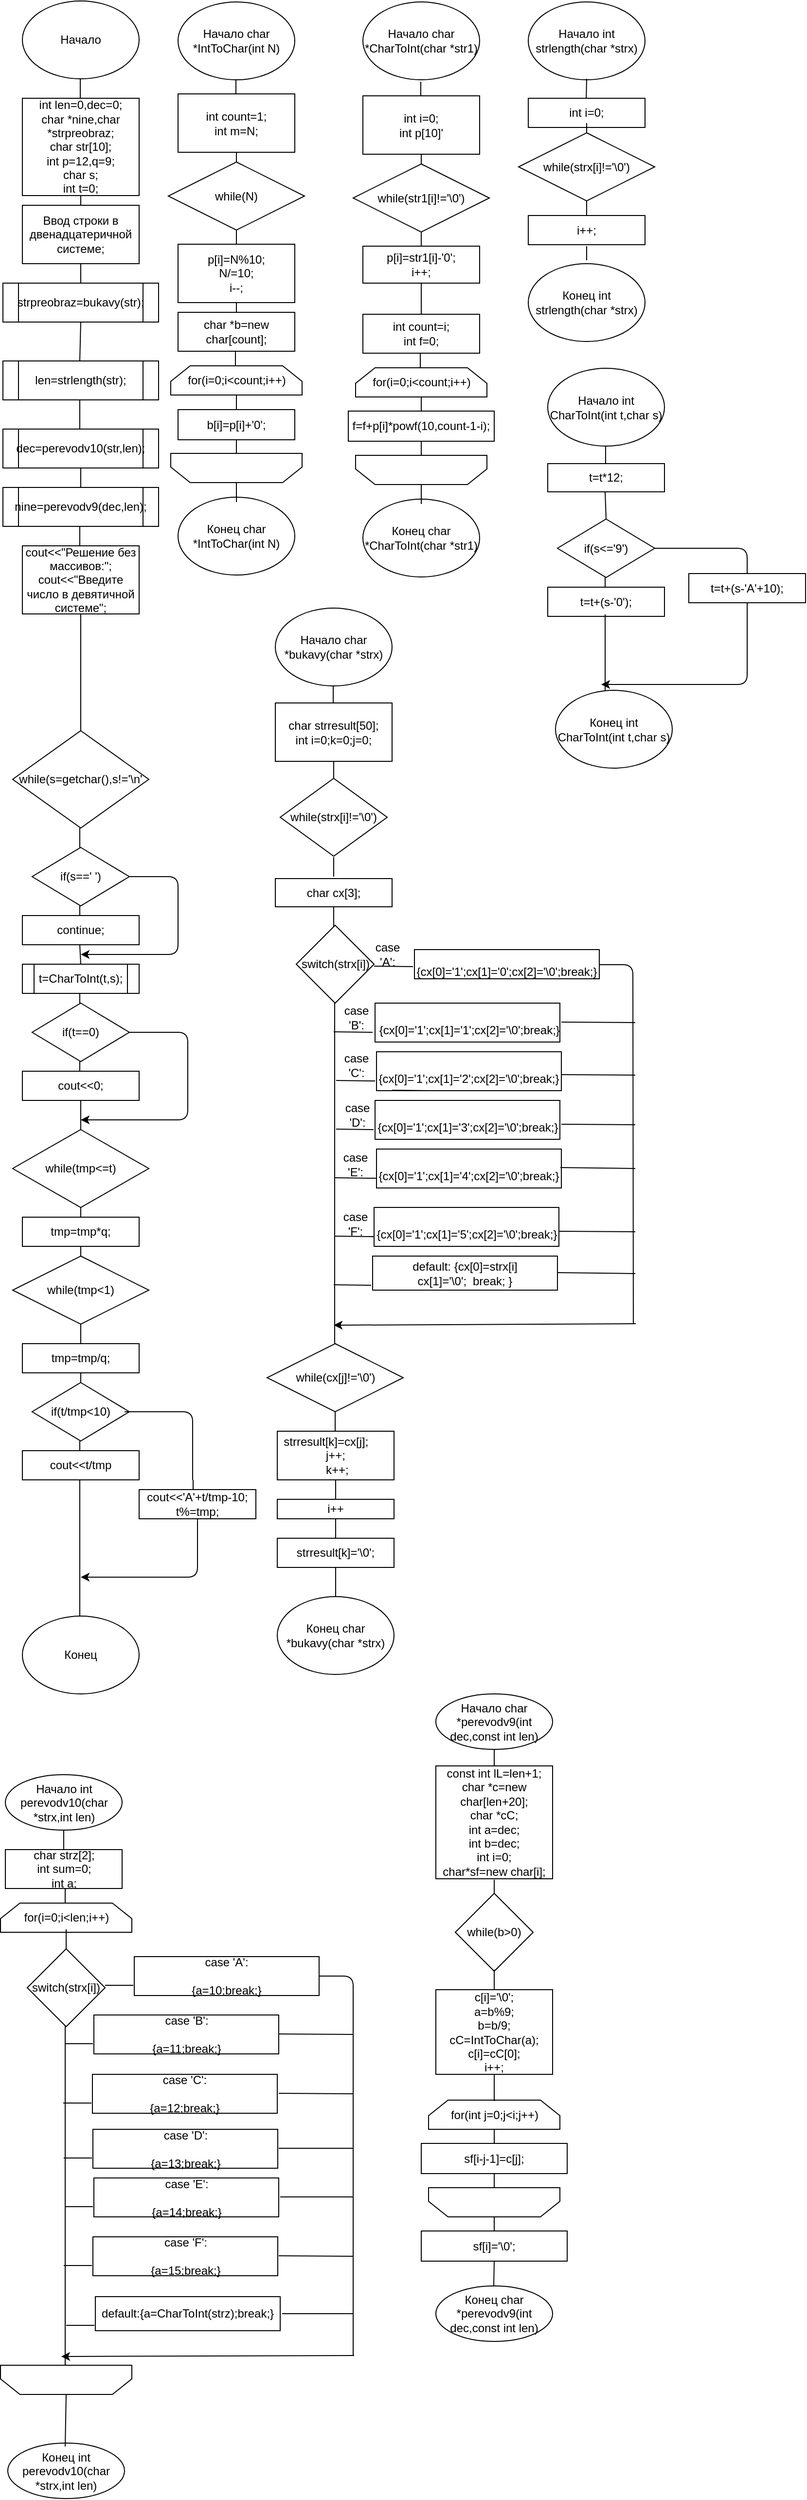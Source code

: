 <mxfile version="12.3.2" type="device" pages="1"><diagram id="sfOk1O_IanH7Xr5scIxj" name="Page-1"><mxGraphModel dx="1581" dy="468" grid="1" gridSize="10" guides="1" tooltips="1" connect="1" arrows="1" fold="1" page="1" pageScale="1" pageWidth="827" pageHeight="1169" math="0" shadow="0"><root><mxCell id="0"/><mxCell id="1" parent="0"/><mxCell id="7qZRBleILVjrkMKk7Fia-1" value="Начало" style="ellipse;whiteSpace=wrap;html=1;" parent="1" vertex="1"><mxGeometry x="20" width="120" height="80" as="geometry"/></mxCell><mxCell id="7qZRBleILVjrkMKk7Fia-2" value="" style="endArrow=none;html=1;" parent="1" edge="1"><mxGeometry width="50" height="50" relative="1" as="geometry"><mxPoint x="79.5" y="100" as="sourcePoint"/><mxPoint x="79.5" y="80" as="targetPoint"/></mxGeometry></mxCell><mxCell id="7qZRBleILVjrkMKk7Fia-4" value="int len=0,dec=0;&lt;br&gt;char *nine,char *strpreobraz;&lt;br&gt;char str[10];&lt;br&gt;int p=12,q=9;&lt;br&gt;char s;&lt;br&gt;int t=0;" style="rounded=0;whiteSpace=wrap;html=1;" parent="1" vertex="1"><mxGeometry x="20" y="100" width="120" height="100" as="geometry"/></mxCell><mxCell id="7qZRBleILVjrkMKk7Fia-5" value="" style="endArrow=none;html=1;" parent="1" edge="1"><mxGeometry width="50" height="50" relative="1" as="geometry"><mxPoint x="80" y="210" as="sourcePoint"/><mxPoint x="80" y="200" as="targetPoint"/></mxGeometry></mxCell><mxCell id="7qZRBleILVjrkMKk7Fia-6" value="Ввод строки в двенадцатеричной системе;" style="rounded=0;whiteSpace=wrap;html=1;" parent="1" vertex="1"><mxGeometry x="20" y="210" width="120" height="60" as="geometry"/></mxCell><mxCell id="7qZRBleILVjrkMKk7Fia-7" value="" style="endArrow=none;html=1;" parent="1" edge="1"><mxGeometry width="50" height="50" relative="1" as="geometry"><mxPoint x="80" y="290" as="sourcePoint"/><mxPoint x="80" y="270" as="targetPoint"/></mxGeometry></mxCell><mxCell id="7qZRBleILVjrkMKk7Fia-8" value="strpreobraz=bukavy(str);" style="shape=process;whiteSpace=wrap;html=1;backgroundOutline=1;" parent="1" vertex="1"><mxGeometry y="290" width="160" height="40" as="geometry"/></mxCell><mxCell id="7qZRBleILVjrkMKk7Fia-9" value="" style="endArrow=none;html=1;entryX=0.5;entryY=1;entryDx=0;entryDy=0;" parent="1" target="7qZRBleILVjrkMKk7Fia-8" edge="1"><mxGeometry width="50" height="50" relative="1" as="geometry"><mxPoint x="79" y="370" as="sourcePoint"/><mxPoint x="79" y="350" as="targetPoint"/></mxGeometry></mxCell><mxCell id="7qZRBleILVjrkMKk7Fia-11" value="len=strlength(str);" style="shape=process;whiteSpace=wrap;html=1;backgroundOutline=1;" parent="1" vertex="1"><mxGeometry y="370" width="160" height="40" as="geometry"/></mxCell><mxCell id="7qZRBleILVjrkMKk7Fia-12" value="" style="endArrow=none;html=1;" parent="1" edge="1"><mxGeometry width="50" height="50" relative="1" as="geometry"><mxPoint x="79" y="440" as="sourcePoint"/><mxPoint x="79" y="410" as="targetPoint"/></mxGeometry></mxCell><mxCell id="7qZRBleILVjrkMKk7Fia-15" value="dec=perevodv10(str,len);" style="shape=process;whiteSpace=wrap;html=1;backgroundOutline=1;" parent="1" vertex="1"><mxGeometry y="440" width="160" height="40" as="geometry"/></mxCell><mxCell id="7qZRBleILVjrkMKk7Fia-16" value="nine=perevodv9(dec,len);" style="shape=process;whiteSpace=wrap;html=1;backgroundOutline=1;" parent="1" vertex="1"><mxGeometry y="500" width="160" height="40" as="geometry"/></mxCell><mxCell id="7qZRBleILVjrkMKk7Fia-17" value="" style="endArrow=none;html=1;" parent="1" edge="1"><mxGeometry width="50" height="50" relative="1" as="geometry"><mxPoint x="80" y="500" as="sourcePoint"/><mxPoint x="80" y="480" as="targetPoint"/></mxGeometry></mxCell><mxCell id="7qZRBleILVjrkMKk7Fia-18" value="" style="endArrow=none;html=1;" parent="1" edge="1"><mxGeometry width="50" height="50" relative="1" as="geometry"><mxPoint x="79" y="560" as="sourcePoint"/><mxPoint x="79" y="540" as="targetPoint"/></mxGeometry></mxCell><mxCell id="7qZRBleILVjrkMKk7Fia-19" value="cout&amp;lt;&amp;lt;&quot;Решение без массивов:&quot;;&lt;br&gt;cout&amp;lt;&amp;lt;&quot;Введите число в девятичной системе&quot;;" style="rounded=0;whiteSpace=wrap;html=1;" parent="1" vertex="1"><mxGeometry x="20" y="560" width="120" height="70" as="geometry"/></mxCell><mxCell id="7qZRBleILVjrkMKk7Fia-20" value="" style="endArrow=none;html=1;" parent="1" edge="1"><mxGeometry width="50" height="50" relative="1" as="geometry"><mxPoint x="80" y="740" as="sourcePoint"/><mxPoint x="80" y="630" as="targetPoint"/></mxGeometry></mxCell><mxCell id="7qZRBleILVjrkMKk7Fia-22" value="" style="endArrow=none;html=1;" parent="1" edge="1"><mxGeometry width="50" height="50" relative="1" as="geometry"><mxPoint x="80" y="750" as="sourcePoint"/><mxPoint x="80" y="740" as="targetPoint"/></mxGeometry></mxCell><mxCell id="7qZRBleILVjrkMKk7Fia-23" value="while(s=getchar(),s!='\n'" style="rhombus;whiteSpace=wrap;html=1;" parent="1" vertex="1"><mxGeometry x="10" y="750" width="140" height="100" as="geometry"/></mxCell><mxCell id="7qZRBleILVjrkMKk7Fia-24" value="" style="endArrow=none;html=1;" parent="1" edge="1"><mxGeometry width="50" height="50" relative="1" as="geometry"><mxPoint x="79" y="870" as="sourcePoint"/><mxPoint x="79" y="850" as="targetPoint"/></mxGeometry></mxCell><mxCell id="7qZRBleILVjrkMKk7Fia-25" value="if(s==' ')" style="rhombus;whiteSpace=wrap;html=1;" parent="1" vertex="1"><mxGeometry x="30" y="870" width="100" height="60" as="geometry"/></mxCell><mxCell id="7qZRBleILVjrkMKk7Fia-26" value="continue;" style="rounded=0;whiteSpace=wrap;html=1;" parent="1" vertex="1"><mxGeometry x="20" y="940" width="120" height="30" as="geometry"/></mxCell><mxCell id="7qZRBleILVjrkMKk7Fia-27" value="" style="endArrow=none;html=1;exitX=0.5;exitY=0;exitDx=0;exitDy=0;" parent="1" source="7qZRBleILVjrkMKk7Fia-29" edge="1"><mxGeometry width="50" height="50" relative="1" as="geometry"><mxPoint x="79" y="980" as="sourcePoint"/><mxPoint x="79" y="970" as="targetPoint"/></mxGeometry></mxCell><mxCell id="7qZRBleILVjrkMKk7Fia-28" value="" style="endArrow=none;html=1;" parent="1" edge="1"><mxGeometry width="50" height="50" relative="1" as="geometry"><mxPoint x="79" y="940" as="sourcePoint"/><mxPoint x="79" y="930" as="targetPoint"/></mxGeometry></mxCell><mxCell id="7qZRBleILVjrkMKk7Fia-29" value="t=CharToInt(t,s);" style="shape=process;whiteSpace=wrap;html=1;backgroundOutline=1;" parent="1" vertex="1"><mxGeometry x="20" y="990" width="120" height="30" as="geometry"/></mxCell><mxCell id="7qZRBleILVjrkMKk7Fia-30" value="" style="endArrow=none;html=1;" parent="1" edge="1"><mxGeometry width="50" height="50" relative="1" as="geometry"><mxPoint x="79" y="1030" as="sourcePoint"/><mxPoint x="79" y="1020" as="targetPoint"/></mxGeometry></mxCell><mxCell id="7qZRBleILVjrkMKk7Fia-31" value="if(t==0)" style="rhombus;whiteSpace=wrap;html=1;" parent="1" vertex="1"><mxGeometry x="30" y="1030" width="100" height="60" as="geometry"/></mxCell><mxCell id="7qZRBleILVjrkMKk7Fia-32" value="" style="endArrow=none;html=1;" parent="1" edge="1"><mxGeometry width="50" height="50" relative="1" as="geometry"><mxPoint x="79" y="1100" as="sourcePoint"/><mxPoint x="79" y="1090" as="targetPoint"/></mxGeometry></mxCell><mxCell id="7qZRBleILVjrkMKk7Fia-33" value="cout&amp;lt;&amp;lt;0;" style="rounded=0;whiteSpace=wrap;html=1;" parent="1" vertex="1"><mxGeometry x="20" y="1100" width="120" height="30" as="geometry"/></mxCell><mxCell id="7qZRBleILVjrkMKk7Fia-34" value="" style="endArrow=classic;html=1;" parent="1" edge="1"><mxGeometry width="50" height="50" relative="1" as="geometry"><mxPoint x="130" y="1060" as="sourcePoint"/><mxPoint x="80" y="1150" as="targetPoint"/><Array as="points"><mxPoint x="190" y="1060"/><mxPoint x="190" y="1150"/></Array></mxGeometry></mxCell><mxCell id="7qZRBleILVjrkMKk7Fia-35" value="" style="endArrow=classic;html=1;" parent="1" edge="1"><mxGeometry width="50" height="50" relative="1" as="geometry"><mxPoint x="130" y="900" as="sourcePoint"/><mxPoint x="80" y="980" as="targetPoint"/><Array as="points"><mxPoint x="180" y="900"/><mxPoint x="180" y="980"/></Array></mxGeometry></mxCell><mxCell id="7qZRBleILVjrkMKk7Fia-36" value="" style="endArrow=none;html=1;exitX=0.5;exitY=0;exitDx=0;exitDy=0;" parent="1" source="7qZRBleILVjrkMKk7Fia-37" edge="1"><mxGeometry width="50" height="50" relative="1" as="geometry"><mxPoint x="80" y="1140" as="sourcePoint"/><mxPoint x="80" y="1130" as="targetPoint"/></mxGeometry></mxCell><mxCell id="7qZRBleILVjrkMKk7Fia-37" value="while(tmp&amp;lt;=t)" style="rhombus;whiteSpace=wrap;html=1;" parent="1" vertex="1"><mxGeometry x="10" y="1160" width="140" height="80" as="geometry"/></mxCell><mxCell id="7qZRBleILVjrkMKk7Fia-38" value="" style="endArrow=none;html=1;" parent="1" edge="1"><mxGeometry width="50" height="50" relative="1" as="geometry"><mxPoint x="80" y="1250" as="sourcePoint"/><mxPoint x="80" y="1240" as="targetPoint"/></mxGeometry></mxCell><mxCell id="7qZRBleILVjrkMKk7Fia-39" value="tmp=tmp*q;" style="rounded=0;whiteSpace=wrap;html=1;" parent="1" vertex="1"><mxGeometry x="20" y="1250" width="120" height="30" as="geometry"/></mxCell><mxCell id="7qZRBleILVjrkMKk7Fia-40" value="" style="endArrow=none;html=1;" parent="1" edge="1"><mxGeometry width="50" height="50" relative="1" as="geometry"><mxPoint x="80" y="1290" as="sourcePoint"/><mxPoint x="80" y="1280" as="targetPoint"/></mxGeometry></mxCell><mxCell id="7qZRBleILVjrkMKk7Fia-41" value="while(tmp&amp;lt;1)" style="rhombus;whiteSpace=wrap;html=1;" parent="1" vertex="1"><mxGeometry x="10" y="1290" width="140" height="70" as="geometry"/></mxCell><mxCell id="7qZRBleILVjrkMKk7Fia-42" value="" style="endArrow=none;html=1;" parent="1" target="7qZRBleILVjrkMKk7Fia-41" edge="1"><mxGeometry width="50" height="50" relative="1" as="geometry"><mxPoint x="80" y="1380" as="sourcePoint"/><mxPoint x="80" y="1390" as="targetPoint"/></mxGeometry></mxCell><mxCell id="7qZRBleILVjrkMKk7Fia-43" value="tmp=tmp/q;" style="rounded=0;whiteSpace=wrap;html=1;" parent="1" vertex="1"><mxGeometry x="20" y="1380" width="120" height="30" as="geometry"/></mxCell><mxCell id="7qZRBleILVjrkMKk7Fia-45" value="if(t/tmp&amp;lt;10)" style="rhombus;whiteSpace=wrap;html=1;" parent="1" vertex="1"><mxGeometry x="30" y="1420" width="100" height="60" as="geometry"/></mxCell><mxCell id="7qZRBleILVjrkMKk7Fia-46" value="" style="endArrow=none;html=1;" parent="1" edge="1"><mxGeometry width="50" height="50" relative="1" as="geometry"><mxPoint x="79" y="1490" as="sourcePoint"/><mxPoint x="79" y="1480" as="targetPoint"/></mxGeometry></mxCell><mxCell id="7qZRBleILVjrkMKk7Fia-47" value="" style="endArrow=classic;html=1;" parent="1" edge="1"><mxGeometry width="50" height="50" relative="1" as="geometry"><mxPoint x="200" y="1560" as="sourcePoint"/><mxPoint x="80" y="1620" as="targetPoint"/><Array as="points"><mxPoint x="200" y="1620"/><mxPoint x="156" y="1620"/><mxPoint x="180" y="1620"/></Array></mxGeometry></mxCell><mxCell id="7qZRBleILVjrkMKk7Fia-48" value="" style="endArrow=none;html=1;" parent="1" edge="1"><mxGeometry width="50" height="50" relative="1" as="geometry"><mxPoint x="80" y="1420" as="sourcePoint"/><mxPoint x="80" y="1410" as="targetPoint"/></mxGeometry></mxCell><mxCell id="7qZRBleILVjrkMKk7Fia-49" value="cout&amp;lt;&amp;lt;t/tmp" style="rounded=0;whiteSpace=wrap;html=1;" parent="1" vertex="1"><mxGeometry x="20" y="1490" width="120" height="30" as="geometry"/></mxCell><mxCell id="7qZRBleILVjrkMKk7Fia-50" value="" style="endArrow=none;html=1;" parent="1" edge="1"><mxGeometry width="50" height="50" relative="1" as="geometry"><mxPoint x="125" y="1450" as="sourcePoint"/><mxPoint x="195" y="1520" as="targetPoint"/><Array as="points"><mxPoint x="195" y="1450"/></Array></mxGeometry></mxCell><mxCell id="7qZRBleILVjrkMKk7Fia-52" value="" style="endArrow=none;html=1;" parent="1" edge="1"><mxGeometry width="50" height="50" relative="1" as="geometry"><mxPoint x="195.5" y="1530" as="sourcePoint"/><mxPoint x="195.5" y="1520" as="targetPoint"/></mxGeometry></mxCell><mxCell id="7qZRBleILVjrkMKk7Fia-53" value="cout&amp;lt;&amp;lt;'A'+t/tmp-10;&lt;br&gt;t%=tmp;" style="rounded=0;whiteSpace=wrap;html=1;" parent="1" vertex="1"><mxGeometry x="140" y="1530" width="120" height="30" as="geometry"/></mxCell><mxCell id="7qZRBleILVjrkMKk7Fia-54" value="" style="endArrow=none;html=1;" parent="1" edge="1"><mxGeometry width="50" height="50" relative="1" as="geometry"><mxPoint x="79" y="1660" as="sourcePoint"/><mxPoint x="79" y="1520" as="targetPoint"/></mxGeometry></mxCell><mxCell id="7qZRBleILVjrkMKk7Fia-55" value="Конец" style="ellipse;whiteSpace=wrap;html=1;" parent="1" vertex="1"><mxGeometry x="20" y="1660" width="120" height="80" as="geometry"/></mxCell><mxCell id="lDIwlFTeJqvDllGtFYkd-2" value="Начало char *IntToChar(int N)" style="ellipse;whiteSpace=wrap;html=1;" parent="1" vertex="1"><mxGeometry x="180" y="1" width="120" height="80" as="geometry"/></mxCell><mxCell id="lDIwlFTeJqvDllGtFYkd-3" value="" style="endArrow=none;html=1;" parent="1" edge="1"><mxGeometry width="50" height="50" relative="1" as="geometry"><mxPoint x="239.5" y="101" as="sourcePoint"/><mxPoint x="239.5" y="81" as="targetPoint"/></mxGeometry></mxCell><mxCell id="lDIwlFTeJqvDllGtFYkd-4" value="int count=1;&lt;br&gt;int m=N;" style="rounded=0;whiteSpace=wrap;html=1;" parent="1" vertex="1"><mxGeometry x="180" y="95.5" width="120" height="60" as="geometry"/></mxCell><mxCell id="lDIwlFTeJqvDllGtFYkd-7" value="" style="endArrow=none;html=1;" parent="1" edge="1"><mxGeometry width="50" height="50" relative="1" as="geometry"><mxPoint x="240" y="165.5" as="sourcePoint"/><mxPoint x="240" y="155.5" as="targetPoint"/></mxGeometry></mxCell><mxCell id="lDIwlFTeJqvDllGtFYkd-8" value="while(N)" style="rhombus;whiteSpace=wrap;html=1;" parent="1" vertex="1"><mxGeometry x="170" y="165.5" width="140" height="70" as="geometry"/></mxCell><mxCell id="lDIwlFTeJqvDllGtFYkd-9" value="" style="endArrow=none;html=1;" parent="1" target="lDIwlFTeJqvDllGtFYkd-8" edge="1"><mxGeometry width="50" height="50" relative="1" as="geometry"><mxPoint x="240" y="250" as="sourcePoint"/><mxPoint x="240" y="265.5" as="targetPoint"/></mxGeometry></mxCell><mxCell id="lDIwlFTeJqvDllGtFYkd-10" value="p[i]=N%10;&lt;br&gt;N/=10;&lt;br&gt;i--;" style="rounded=0;whiteSpace=wrap;html=1;" parent="1" vertex="1"><mxGeometry x="180" y="250" width="120" height="60" as="geometry"/></mxCell><mxCell id="lDIwlFTeJqvDllGtFYkd-11" value="" style="endArrow=none;html=1;" parent="1" edge="1"><mxGeometry width="50" height="50" relative="1" as="geometry"><mxPoint x="240" y="324.5" as="sourcePoint"/><mxPoint x="240" y="310" as="targetPoint"/></mxGeometry></mxCell><mxCell id="lDIwlFTeJqvDllGtFYkd-12" value="char *b=new char[count];" style="rounded=0;whiteSpace=wrap;html=1;" parent="1" vertex="1"><mxGeometry x="180" y="320" width="120" height="40" as="geometry"/></mxCell><mxCell id="lDIwlFTeJqvDllGtFYkd-13" value="" style="endArrow=none;html=1;" parent="1" edge="1"><mxGeometry width="50" height="50" relative="1" as="geometry"><mxPoint x="239" y="374.5" as="sourcePoint"/><mxPoint x="239" y="360" as="targetPoint"/></mxGeometry></mxCell><mxCell id="lDIwlFTeJqvDllGtFYkd-14" value="for(i=0;i&amp;lt;count;i++)" style="shape=loopLimit;whiteSpace=wrap;html=1;" parent="1" vertex="1"><mxGeometry x="172.5" y="375" width="135" height="30" as="geometry"/></mxCell><mxCell id="lDIwlFTeJqvDllGtFYkd-15" value="" style="endArrow=none;html=1;" parent="1" edge="1"><mxGeometry width="50" height="50" relative="1" as="geometry"><mxPoint x="240" y="419.5" as="sourcePoint"/><mxPoint x="240" y="405" as="targetPoint"/></mxGeometry></mxCell><mxCell id="lDIwlFTeJqvDllGtFYkd-16" value="b[i]=p[i]+'0';" style="rounded=0;whiteSpace=wrap;html=1;" parent="1" vertex="1"><mxGeometry x="180" y="420" width="120" height="31" as="geometry"/></mxCell><mxCell id="lDIwlFTeJqvDllGtFYkd-17" value="" style="endArrow=none;html=1;" parent="1" edge="1"><mxGeometry width="50" height="50" relative="1" as="geometry"><mxPoint x="240" y="465.5" as="sourcePoint"/><mxPoint x="240" y="451" as="targetPoint"/></mxGeometry></mxCell><mxCell id="lDIwlFTeJqvDllGtFYkd-18" value="" style="shape=loopLimit;whiteSpace=wrap;html=1;rotation=-180;" parent="1" vertex="1"><mxGeometry x="172.5" y="465" width="135" height="30" as="geometry"/></mxCell><mxCell id="lDIwlFTeJqvDllGtFYkd-19" value="Конец char *IntToChar(int N)" style="ellipse;whiteSpace=wrap;html=1;" parent="1" vertex="1"><mxGeometry x="180" y="510" width="120" height="80" as="geometry"/></mxCell><mxCell id="lDIwlFTeJqvDllGtFYkd-20" value="" style="endArrow=none;html=1;" parent="1" edge="1"><mxGeometry width="50" height="50" relative="1" as="geometry"><mxPoint x="240" y="515" as="sourcePoint"/><mxPoint x="240" y="495" as="targetPoint"/></mxGeometry></mxCell><mxCell id="lDIwlFTeJqvDllGtFYkd-21" value="Начало char *CharToInt(char *str1)" style="ellipse;whiteSpace=wrap;html=1;" parent="1" vertex="1"><mxGeometry x="370" y="1" width="120" height="80" as="geometry"/></mxCell><mxCell id="lDIwlFTeJqvDllGtFYkd-22" value="" style="endArrow=none;html=1;" parent="1" edge="1"><mxGeometry width="50" height="50" relative="1" as="geometry"><mxPoint x="429.5" y="103" as="sourcePoint"/><mxPoint x="429.5" y="83" as="targetPoint"/></mxGeometry></mxCell><mxCell id="lDIwlFTeJqvDllGtFYkd-23" value="int i=0;&lt;br&gt;int p[10]'" style="rounded=0;whiteSpace=wrap;html=1;" parent="1" vertex="1"><mxGeometry x="370" y="97.5" width="120" height="60" as="geometry"/></mxCell><mxCell id="lDIwlFTeJqvDllGtFYkd-24" value="" style="endArrow=none;html=1;" parent="1" edge="1"><mxGeometry width="50" height="50" relative="1" as="geometry"><mxPoint x="430" y="167.5" as="sourcePoint"/><mxPoint x="430" y="157.5" as="targetPoint"/></mxGeometry></mxCell><mxCell id="lDIwlFTeJqvDllGtFYkd-25" value="while(str1[i]!='\0')" style="rhombus;whiteSpace=wrap;html=1;" parent="1" vertex="1"><mxGeometry x="360" y="167.5" width="140" height="70" as="geometry"/></mxCell><mxCell id="lDIwlFTeJqvDllGtFYkd-26" value="" style="endArrow=none;html=1;" parent="1" target="lDIwlFTeJqvDllGtFYkd-25" edge="1"><mxGeometry width="50" height="50" relative="1" as="geometry"><mxPoint x="430" y="252" as="sourcePoint"/><mxPoint x="430" y="267.5" as="targetPoint"/></mxGeometry></mxCell><mxCell id="lDIwlFTeJqvDllGtFYkd-27" value="&lt;div&gt;p[i]=str1[i]-'0';&lt;/div&gt;&lt;div&gt;i++;&lt;/div&gt;" style="rounded=0;whiteSpace=wrap;html=1;" parent="1" vertex="1"><mxGeometry x="370" y="252" width="120" height="38" as="geometry"/></mxCell><mxCell id="lDIwlFTeJqvDllGtFYkd-28" value="" style="endArrow=none;html=1;entryX=0.5;entryY=1;entryDx=0;entryDy=0;" parent="1" target="lDIwlFTeJqvDllGtFYkd-27" edge="1"><mxGeometry width="50" height="50" relative="1" as="geometry"><mxPoint x="430" y="326.5" as="sourcePoint"/><mxPoint x="430" y="312" as="targetPoint"/></mxGeometry></mxCell><mxCell id="lDIwlFTeJqvDllGtFYkd-29" value="&lt;div&gt;int count=i;&lt;/div&gt;&lt;div&gt;&lt;span&gt;int f=0;&lt;/span&gt;&lt;/div&gt;" style="rounded=0;whiteSpace=wrap;html=1;" parent="1" vertex="1"><mxGeometry x="370" y="322" width="120" height="40" as="geometry"/></mxCell><mxCell id="lDIwlFTeJqvDllGtFYkd-30" value="" style="endArrow=none;html=1;" parent="1" edge="1"><mxGeometry width="50" height="50" relative="1" as="geometry"><mxPoint x="429" y="376.5" as="sourcePoint"/><mxPoint x="429" y="362" as="targetPoint"/></mxGeometry></mxCell><mxCell id="lDIwlFTeJqvDllGtFYkd-31" value="for(i=0;i&amp;lt;count;i++)" style="shape=loopLimit;whiteSpace=wrap;html=1;" parent="1" vertex="1"><mxGeometry x="362.5" y="377" width="135" height="30" as="geometry"/></mxCell><mxCell id="lDIwlFTeJqvDllGtFYkd-32" value="" style="endArrow=none;html=1;" parent="1" edge="1"><mxGeometry width="50" height="50" relative="1" as="geometry"><mxPoint x="430" y="421.5" as="sourcePoint"/><mxPoint x="430" y="407" as="targetPoint"/></mxGeometry></mxCell><mxCell id="lDIwlFTeJqvDllGtFYkd-33" value="f=f+p[i]*powf(10,count-1-i);" style="rounded=0;whiteSpace=wrap;html=1;" parent="1" vertex="1"><mxGeometry x="355" y="421.5" width="150" height="31" as="geometry"/></mxCell><mxCell id="lDIwlFTeJqvDllGtFYkd-34" value="" style="endArrow=none;html=1;" parent="1" edge="1"><mxGeometry width="50" height="50" relative="1" as="geometry"><mxPoint x="430" y="467.5" as="sourcePoint"/><mxPoint x="430" y="453" as="targetPoint"/></mxGeometry></mxCell><mxCell id="lDIwlFTeJqvDllGtFYkd-35" value="" style="shape=loopLimit;whiteSpace=wrap;html=1;rotation=-180;" parent="1" vertex="1"><mxGeometry x="362.5" y="467" width="135" height="30" as="geometry"/></mxCell><mxCell id="lDIwlFTeJqvDllGtFYkd-36" value="Конец char *CharToInt(char *str1)" style="ellipse;whiteSpace=wrap;html=1;" parent="1" vertex="1"><mxGeometry x="370" y="512" width="120" height="80" as="geometry"/></mxCell><mxCell id="lDIwlFTeJqvDllGtFYkd-37" value="" style="endArrow=none;html=1;" parent="1" edge="1"><mxGeometry width="50" height="50" relative="1" as="geometry"><mxPoint x="430" y="517" as="sourcePoint"/><mxPoint x="430" y="497" as="targetPoint"/></mxGeometry></mxCell><mxCell id="lDIwlFTeJqvDllGtFYkd-38" value="Начало char *bukavy(char *strx)" style="ellipse;whiteSpace=wrap;html=1;" parent="1" vertex="1"><mxGeometry x="280" y="624" width="120" height="80" as="geometry"/></mxCell><mxCell id="lDIwlFTeJqvDllGtFYkd-39" value="" style="endArrow=none;html=1;" parent="1" edge="1"><mxGeometry width="50" height="50" relative="1" as="geometry"><mxPoint x="339.5" y="724" as="sourcePoint"/><mxPoint x="339.5" y="704" as="targetPoint"/></mxGeometry></mxCell><mxCell id="lDIwlFTeJqvDllGtFYkd-40" value="char strresult[50];&lt;br&gt;int i=0;k=0;j=0;" style="rounded=0;whiteSpace=wrap;html=1;" parent="1" vertex="1"><mxGeometry x="280" y="721.5" width="120" height="60" as="geometry"/></mxCell><mxCell id="lDIwlFTeJqvDllGtFYkd-41" value="" style="endArrow=none;html=1;" parent="1" edge="1"><mxGeometry width="50" height="50" relative="1" as="geometry"><mxPoint x="340" y="801.5" as="sourcePoint"/><mxPoint x="340" y="781.5" as="targetPoint"/></mxGeometry></mxCell><mxCell id="lDIwlFTeJqvDllGtFYkd-42" value="while(strx[i]!='\0')" style="rhombus;whiteSpace=wrap;html=1;" parent="1" vertex="1"><mxGeometry x="285" y="799" width="110" height="80" as="geometry"/></mxCell><mxCell id="lDIwlFTeJqvDllGtFYkd-43" value="" style="endArrow=none;html=1;" parent="1" edge="1"><mxGeometry width="50" height="50" relative="1" as="geometry"><mxPoint x="340" y="900" as="sourcePoint"/><mxPoint x="340" y="880" as="targetPoint"/></mxGeometry></mxCell><mxCell id="lDIwlFTeJqvDllGtFYkd-44" value="char cx[3];" style="rounded=0;whiteSpace=wrap;html=1;" parent="1" vertex="1"><mxGeometry x="280" y="902" width="120" height="29" as="geometry"/></mxCell><mxCell id="lDIwlFTeJqvDllGtFYkd-45" value="" style="endArrow=none;html=1;" parent="1" edge="1"><mxGeometry width="50" height="50" relative="1" as="geometry"><mxPoint x="340" y="951" as="sourcePoint"/><mxPoint x="340" y="931" as="targetPoint"/></mxGeometry></mxCell><mxCell id="lDIwlFTeJqvDllGtFYkd-46" value="switch(strx[i])" style="rhombus;whiteSpace=wrap;html=1;" parent="1" vertex="1"><mxGeometry x="301.5" y="950" width="80" height="80" as="geometry"/></mxCell><mxCell id="lDIwlFTeJqvDllGtFYkd-47" value="" style="endArrow=none;html=1;" parent="1" edge="1"><mxGeometry width="50" height="50" relative="1" as="geometry"><mxPoint x="341" y="1380" as="sourcePoint"/><mxPoint x="341" y="1030" as="targetPoint"/></mxGeometry></mxCell><mxCell id="lDIwlFTeJqvDllGtFYkd-48" value="" style="endArrow=none;html=1;" parent="1" edge="1"><mxGeometry width="50" height="50" relative="1" as="geometry"><mxPoint x="381.5" y="992" as="sourcePoint"/><mxPoint x="421.5" y="992.5" as="targetPoint"/></mxGeometry></mxCell><mxCell id="lDIwlFTeJqvDllGtFYkd-49" value="&lt;div&gt;&lt;span style=&quot;white-space: pre&quot;&gt;&#9;&#9;&lt;/span&gt;&lt;span&gt;&amp;nbsp; {cx[0]='1';cx[1]='0';cx[2]='\0';break;}&lt;/span&gt;&lt;/div&gt;" style="rounded=0;whiteSpace=wrap;html=1;" parent="1" vertex="1"><mxGeometry x="423" y="975" width="190" height="30" as="geometry"/></mxCell><mxCell id="lDIwlFTeJqvDllGtFYkd-50" value="" style="endArrow=none;html=1;" parent="1" edge="1"><mxGeometry width="50" height="50" relative="1" as="geometry"><mxPoint x="340" y="1059.5" as="sourcePoint"/><mxPoint x="380" y="1060" as="targetPoint"/></mxGeometry></mxCell><mxCell id="lDIwlFTeJqvDllGtFYkd-51" value="&lt;div&gt;&lt;span style=&quot;white-space: pre&quot;&gt;&#9;&#9;&lt;/span&gt;&lt;span&gt;&amp;nbsp; &amp;nbsp;{cx[0]='1';cx[1]='1';cx[2]='\0';break;}&lt;/span&gt;&lt;/div&gt;" style="rounded=0;whiteSpace=wrap;html=1;" parent="1" vertex="1"><mxGeometry x="382.5" y="1030" width="190" height="40" as="geometry"/></mxCell><mxCell id="lDIwlFTeJqvDllGtFYkd-52" value="" style="endArrow=none;html=1;" parent="1" edge="1"><mxGeometry width="50" height="50" relative="1" as="geometry"><mxPoint x="342.5" y="1109.5" as="sourcePoint"/><mxPoint x="382.5" y="1110" as="targetPoint"/></mxGeometry></mxCell><mxCell id="lDIwlFTeJqvDllGtFYkd-53" value="&lt;div&gt;&amp;nbsp; &amp;nbsp; &amp;nbsp; &amp;nbsp; &lt;span style=&quot;white-space: pre&quot;&gt;&#9;&#9;&#9;&lt;/span&gt;&lt;span&gt;&amp;nbsp; {cx[0]='1';cx[1]='2';cx[2]='\0';break;}&lt;/span&gt;&lt;/div&gt;" style="rounded=0;whiteSpace=wrap;html=1;" parent="1" vertex="1"><mxGeometry x="384" y="1080" width="190" height="40" as="geometry"/></mxCell><mxCell id="lDIwlFTeJqvDllGtFYkd-54" value="" style="endArrow=none;html=1;" parent="1" edge="1"><mxGeometry width="50" height="50" relative="1" as="geometry"><mxPoint x="342.5" y="1159.5" as="sourcePoint"/><mxPoint x="381" y="1160" as="targetPoint"/></mxGeometry></mxCell><mxCell id="lDIwlFTeJqvDllGtFYkd-55" value="&lt;div&gt;&amp;nbsp; &amp;nbsp; &amp;nbsp; &amp;nbsp;&lt;span style=&quot;white-space: pre&quot;&gt;&#9;&#9;&#9;&lt;/span&gt;&lt;span&gt;&amp;nbsp; {cx[0]='1';cx[1]='3';cx[2]='\0';break;}&lt;/span&gt;&lt;/div&gt;" style="rounded=0;whiteSpace=wrap;html=1;" parent="1" vertex="1"><mxGeometry x="382.5" y="1130" width="190" height="40" as="geometry"/></mxCell><mxCell id="lDIwlFTeJqvDllGtFYkd-56" value="" style="endArrow=none;html=1;entryX=0;entryY=0.75;entryDx=0;entryDy=0;" parent="1" target="lDIwlFTeJqvDllGtFYkd-57" edge="1"><mxGeometry width="50" height="50" relative="1" as="geometry"><mxPoint x="341.5" y="1209.5" as="sourcePoint"/><mxPoint x="370.5" y="1209.5" as="targetPoint"/></mxGeometry></mxCell><mxCell id="lDIwlFTeJqvDllGtFYkd-57" value="&lt;div&gt;&amp;nbsp; &amp;nbsp; &amp;nbsp; &amp;nbsp; &lt;span style=&quot;white-space: pre&quot;&gt;&#9;&#9;&#9;&lt;/span&gt;&lt;span&gt;&amp;nbsp; {cx[0]='1';cx[1]='4';cx[2]='\0';break;}&lt;/span&gt;&lt;/div&gt;" style="rounded=0;whiteSpace=wrap;html=1;" parent="1" vertex="1"><mxGeometry x="384" y="1180" width="190" height="40" as="geometry"/></mxCell><mxCell id="lDIwlFTeJqvDllGtFYkd-58" value="" style="endArrow=none;html=1;entryX=0;entryY=0.75;entryDx=0;entryDy=0;" parent="1" target="lDIwlFTeJqvDllGtFYkd-59" edge="1"><mxGeometry width="50" height="50" relative="1" as="geometry"><mxPoint x="340.5" y="1269.5" as="sourcePoint"/><mxPoint x="369.5" y="1269.5" as="targetPoint"/></mxGeometry></mxCell><mxCell id="lDIwlFTeJqvDllGtFYkd-59" value="&lt;div&gt;&amp;nbsp; &amp;nbsp; &amp;nbsp; &amp;nbsp; &lt;span style=&quot;white-space: pre&quot;&gt;&#9;&#9;&#9;&lt;/span&gt;&lt;span&gt;&amp;nbsp; {cx[0]='1';cx[1]='5';cx[2]='\0';break;}&lt;/span&gt;&lt;/div&gt;" style="rounded=0;whiteSpace=wrap;html=1;" parent="1" vertex="1"><mxGeometry x="381.5" y="1240" width="190" height="40" as="geometry"/></mxCell><mxCell id="lDIwlFTeJqvDllGtFYkd-60" value="" style="endArrow=none;html=1;" parent="1" edge="1"><mxGeometry width="50" height="50" relative="1" as="geometry"><mxPoint x="340" y="1319.5" as="sourcePoint"/><mxPoint x="378.5" y="1320" as="targetPoint"/></mxGeometry></mxCell><mxCell id="lDIwlFTeJqvDllGtFYkd-61" value="&lt;div&gt;default:&lt;span&gt;&amp;nbsp;{&lt;/span&gt;&lt;span&gt;cx[0]=strx[i]&lt;/span&gt;&lt;/div&gt;&lt;div&gt;&lt;span&gt;cx[1]='\0';&lt;/span&gt;&lt;span style=&quot;white-space: pre&quot;&gt;&#9;&lt;/span&gt;&lt;span&gt; break;&lt;/span&gt;&lt;span&gt;&amp;nbsp;}&lt;/span&gt;&lt;/div&gt;" style="rounded=0;whiteSpace=wrap;html=1;" parent="1" vertex="1"><mxGeometry x="380" y="1290" width="190" height="35" as="geometry"/></mxCell><mxCell id="lDIwlFTeJqvDllGtFYkd-62" value="while(cx[j]!='\0')" style="rhombus;whiteSpace=wrap;html=1;" parent="1" vertex="1"><mxGeometry x="271.5" y="1380" width="140" height="70" as="geometry"/></mxCell><mxCell id="lDIwlFTeJqvDllGtFYkd-63" value="" style="endArrow=none;html=1;" parent="1" target="lDIwlFTeJqvDllGtFYkd-62" edge="1"><mxGeometry width="50" height="50" relative="1" as="geometry"><mxPoint x="341.5" y="1470" as="sourcePoint"/><mxPoint x="341.5" y="1480" as="targetPoint"/></mxGeometry></mxCell><mxCell id="lDIwlFTeJqvDllGtFYkd-64" value="&lt;div&gt;strresult[k]=cx[j];&lt;span style=&quot;white-space: pre&quot;&gt;&#9;&lt;/span&gt;&lt;span&gt; j++;&lt;/span&gt;&lt;/div&gt;&lt;div&gt;&lt;span&gt;&amp;nbsp;k++;&lt;/span&gt;&lt;/div&gt;" style="rounded=0;whiteSpace=wrap;html=1;" parent="1" vertex="1"><mxGeometry x="282" y="1470" width="120" height="50" as="geometry"/></mxCell><mxCell id="lDIwlFTeJqvDllGtFYkd-66" value="" style="endArrow=none;html=1;" parent="1" edge="1"><mxGeometry width="50" height="50" relative="1" as="geometry"><mxPoint x="342" y="1540" as="sourcePoint"/><mxPoint x="342" y="1520" as="targetPoint"/></mxGeometry></mxCell><mxCell id="lDIwlFTeJqvDllGtFYkd-67" value="i++" style="rounded=0;whiteSpace=wrap;html=1;" parent="1" vertex="1"><mxGeometry x="282" y="1540" width="120" height="20" as="geometry"/></mxCell><mxCell id="lDIwlFTeJqvDllGtFYkd-69" value="" style="endArrow=none;html=1;" parent="1" edge="1"><mxGeometry width="50" height="50" relative="1" as="geometry"><mxPoint x="342" y="1580" as="sourcePoint"/><mxPoint x="342" y="1560" as="targetPoint"/></mxGeometry></mxCell><mxCell id="lDIwlFTeJqvDllGtFYkd-72" value="strresult[k]='\0';" style="rounded=0;whiteSpace=wrap;html=1;" parent="1" vertex="1"><mxGeometry x="282" y="1580" width="120" height="30" as="geometry"/></mxCell><mxCell id="lDIwlFTeJqvDllGtFYkd-73" value="" style="endArrow=none;html=1;" parent="1" edge="1"><mxGeometry width="50" height="50" relative="1" as="geometry"><mxPoint x="342" y="1640" as="sourcePoint"/><mxPoint x="342" y="1610" as="targetPoint"/></mxGeometry></mxCell><mxCell id="lDIwlFTeJqvDllGtFYkd-74" value="Конец char *bukavy(char *strx)" style="ellipse;whiteSpace=wrap;html=1;" parent="1" vertex="1"><mxGeometry x="282" y="1640" width="120" height="80" as="geometry"/></mxCell><mxCell id="lDIwlFTeJqvDllGtFYkd-75" value="Начало&amp;nbsp;int strlength(char *strx)" style="ellipse;whiteSpace=wrap;html=1;" parent="1" vertex="1"><mxGeometry x="540" y="1" width="120" height="80" as="geometry"/></mxCell><mxCell id="lDIwlFTeJqvDllGtFYkd-76" value="" style="endArrow=none;html=1;" parent="1" edge="1"><mxGeometry width="50" height="50" relative="1" as="geometry"><mxPoint x="599.5" y="104.5" as="sourcePoint"/><mxPoint x="600" y="80" as="targetPoint"/></mxGeometry></mxCell><mxCell id="lDIwlFTeJqvDllGtFYkd-78" value="int i=0;" style="rounded=0;whiteSpace=wrap;html=1;" parent="1" vertex="1"><mxGeometry x="540" y="100" width="120" height="30" as="geometry"/></mxCell><mxCell id="lDIwlFTeJqvDllGtFYkd-79" value="" style="endArrow=none;html=1;" parent="1" edge="1"><mxGeometry width="50" height="50" relative="1" as="geometry"><mxPoint x="600" y="135.5" as="sourcePoint"/><mxPoint x="600" y="125.5" as="targetPoint"/></mxGeometry></mxCell><mxCell id="lDIwlFTeJqvDllGtFYkd-80" value="while(strx[i]!='\0')" style="rhombus;whiteSpace=wrap;html=1;" parent="1" vertex="1"><mxGeometry x="530" y="135.5" width="140" height="70" as="geometry"/></mxCell><mxCell id="lDIwlFTeJqvDllGtFYkd-81" value="" style="endArrow=none;html=1;" parent="1" target="lDIwlFTeJqvDllGtFYkd-80" edge="1"><mxGeometry width="50" height="50" relative="1" as="geometry"><mxPoint x="600" y="220" as="sourcePoint"/><mxPoint x="600" y="235.5" as="targetPoint"/></mxGeometry></mxCell><mxCell id="lDIwlFTeJqvDllGtFYkd-82" value="i++;" style="rounded=0;whiteSpace=wrap;html=1;" parent="1" vertex="1"><mxGeometry x="540" y="220.5" width="120" height="30" as="geometry"/></mxCell><mxCell id="lDIwlFTeJqvDllGtFYkd-83" value="" style="endArrow=none;html=1;" parent="1" edge="1"><mxGeometry width="50" height="50" relative="1" as="geometry"><mxPoint x="600" y="266.5" as="sourcePoint"/><mxPoint x="600" y="252" as="targetPoint"/></mxGeometry></mxCell><mxCell id="lDIwlFTeJqvDllGtFYkd-84" value="Конец int strlength(char *strx)" style="ellipse;whiteSpace=wrap;html=1;" parent="1" vertex="1"><mxGeometry x="540" y="270" width="120" height="80" as="geometry"/></mxCell><mxCell id="lDIwlFTeJqvDllGtFYkd-85" value="Начало&amp;nbsp;int perevodv10(char *strx,int len)" style="ellipse;whiteSpace=wrap;html=1;" parent="1" vertex="1"><mxGeometry x="2.5" y="1823" width="120" height="57" as="geometry"/></mxCell><mxCell id="lDIwlFTeJqvDllGtFYkd-86" value="" style="endArrow=none;html=1;" parent="1" edge="1"><mxGeometry width="50" height="50" relative="1" as="geometry"><mxPoint x="62.5" y="1900" as="sourcePoint"/><mxPoint x="62.5" y="1880" as="targetPoint"/></mxGeometry></mxCell><mxCell id="lDIwlFTeJqvDllGtFYkd-87" value="&lt;div&gt;char strz[2];&lt;/div&gt;&lt;div&gt;int sum=0;&lt;/div&gt;&lt;div&gt;&lt;span&gt;int a;&lt;/span&gt;&lt;/div&gt;" style="rounded=0;whiteSpace=wrap;html=1;" parent="1" vertex="1"><mxGeometry x="2.5" y="1900" width="120" height="40" as="geometry"/></mxCell><mxCell id="lDIwlFTeJqvDllGtFYkd-88" value="" style="endArrow=none;html=1;" parent="1" edge="1"><mxGeometry width="50" height="50" relative="1" as="geometry"><mxPoint x="64" y="1954.5" as="sourcePoint"/><mxPoint x="64" y="1940" as="targetPoint"/></mxGeometry></mxCell><mxCell id="lDIwlFTeJqvDllGtFYkd-89" value="for(i=0;i&amp;lt;len;i++)" style="shape=loopLimit;whiteSpace=wrap;html=1;" parent="1" vertex="1"><mxGeometry x="-2.5" y="1955" width="135" height="30" as="geometry"/></mxCell><mxCell id="lDIwlFTeJqvDllGtFYkd-93" value="" style="endArrow=none;html=1;" parent="1" edge="1"><mxGeometry width="50" height="50" relative="1" as="geometry"><mxPoint x="65" y="2002" as="sourcePoint"/><mxPoint x="65" y="1982" as="targetPoint"/></mxGeometry></mxCell><mxCell id="lDIwlFTeJqvDllGtFYkd-94" value="switch(strx[i])" style="rhombus;whiteSpace=wrap;html=1;" parent="1" vertex="1"><mxGeometry x="25" y="2002" width="80" height="80" as="geometry"/></mxCell><mxCell id="lDIwlFTeJqvDllGtFYkd-95" value="" style="endArrow=none;html=1;" parent="1" edge="1"><mxGeometry width="50" height="50" relative="1" as="geometry"><mxPoint x="105" y="2039.5" as="sourcePoint"/><mxPoint x="134" y="2039.5" as="targetPoint"/></mxGeometry></mxCell><mxCell id="lDIwlFTeJqvDllGtFYkd-96" value="&lt;div&gt;case 'A':&lt;/div&gt;&lt;div&gt;&lt;span style=&quot;white-space: pre&quot;&gt;&#9;&#9;&#9;&#9;&#9;&lt;/span&gt;&amp;nbsp; {a=10;break;}&lt;/div&gt;" style="rounded=0;whiteSpace=wrap;html=1;" parent="1" vertex="1"><mxGeometry x="135" y="2010" width="190" height="40" as="geometry"/></mxCell><mxCell id="lDIwlFTeJqvDllGtFYkd-97" value="" style="endArrow=none;html=1;" parent="1" edge="1"><mxGeometry width="50" height="50" relative="1" as="geometry"><mxPoint x="63.5" y="2099.5" as="sourcePoint"/><mxPoint x="92.5" y="2099.5" as="targetPoint"/></mxGeometry></mxCell><mxCell id="lDIwlFTeJqvDllGtFYkd-98" value="&lt;div&gt;case 'B':&lt;/div&gt;&lt;div&gt;&lt;span style=&quot;white-space: pre&quot;&gt;&#9;&#9;&#9;&#9;&#9;&lt;/span&gt;&amp;nbsp; {a=11;break;}&lt;/div&gt;" style="rounded=0;whiteSpace=wrap;html=1;" parent="1" vertex="1"><mxGeometry x="93.5" y="2070" width="190" height="40" as="geometry"/></mxCell><mxCell id="lDIwlFTeJqvDllGtFYkd-99" value="" style="endArrow=none;html=1;" parent="1" edge="1"><mxGeometry width="50" height="50" relative="1" as="geometry"><mxPoint x="62" y="2160.5" as="sourcePoint"/><mxPoint x="91" y="2160.5" as="targetPoint"/></mxGeometry></mxCell><mxCell id="lDIwlFTeJqvDllGtFYkd-100" value="&lt;div&gt;case 'C':&lt;/div&gt;&lt;div&gt;&lt;span style=&quot;white-space: pre&quot;&gt;&#9;&#9;&#9;&#9;&#9;&lt;/span&gt;&amp;nbsp; {a=12;break;}&lt;/div&gt;" style="rounded=0;whiteSpace=wrap;html=1;" parent="1" vertex="1"><mxGeometry x="92" y="2131" width="190" height="40" as="geometry"/></mxCell><mxCell id="lDIwlFTeJqvDllGtFYkd-101" value="" style="endArrow=none;html=1;" parent="1" edge="1"><mxGeometry width="50" height="50" relative="1" as="geometry"><mxPoint x="62.5" y="2217" as="sourcePoint"/><mxPoint x="91.5" y="2217" as="targetPoint"/></mxGeometry></mxCell><mxCell id="lDIwlFTeJqvDllGtFYkd-102" value="&lt;div&gt;case 'D':&lt;/div&gt;&lt;div&gt;&lt;span style=&quot;white-space: pre&quot;&gt;&#9;&#9;&#9;&#9;&#9;&lt;/span&gt;&amp;nbsp; {a=13;break;}&lt;/div&gt;" style="rounded=0;whiteSpace=wrap;html=1;" parent="1" vertex="1"><mxGeometry x="92.5" y="2187.5" width="190" height="40" as="geometry"/></mxCell><mxCell id="lDIwlFTeJqvDllGtFYkd-103" value="" style="endArrow=none;html=1;" parent="1" edge="1"><mxGeometry width="50" height="50" relative="1" as="geometry"><mxPoint x="63.5" y="2267" as="sourcePoint"/><mxPoint x="92.5" y="2267" as="targetPoint"/></mxGeometry></mxCell><mxCell id="lDIwlFTeJqvDllGtFYkd-104" value="&lt;div&gt;case 'E':&lt;/div&gt;&lt;div&gt;&lt;span style=&quot;white-space: pre&quot;&gt;&#9;&#9;&#9;&#9;&#9;&lt;/span&gt;&amp;nbsp; {a=14;break;}&lt;/div&gt;" style="rounded=0;whiteSpace=wrap;html=1;" parent="1" vertex="1"><mxGeometry x="93.5" y="2237.5" width="190" height="40" as="geometry"/></mxCell><mxCell id="lDIwlFTeJqvDllGtFYkd-105" value="" style="endArrow=none;html=1;" parent="1" edge="1"><mxGeometry width="50" height="50" relative="1" as="geometry"><mxPoint x="62.5" y="2327.5" as="sourcePoint"/><mxPoint x="91.5" y="2327.5" as="targetPoint"/></mxGeometry></mxCell><mxCell id="lDIwlFTeJqvDllGtFYkd-106" value="&lt;div&gt;case 'F':&lt;/div&gt;&lt;div&gt;&lt;span style=&quot;white-space: pre&quot;&gt;&#9;&#9;&#9;&#9;&#9;&lt;/span&gt;&amp;nbsp; {a=15;break;}&lt;/div&gt;" style="rounded=0;whiteSpace=wrap;html=1;" parent="1" vertex="1"><mxGeometry x="92.5" y="2298" width="190" height="40" as="geometry"/></mxCell><mxCell id="lDIwlFTeJqvDllGtFYkd-107" value="" style="endArrow=none;html=1;" parent="1" edge="1"><mxGeometry width="50" height="50" relative="1" as="geometry"><mxPoint x="65" y="2389" as="sourcePoint"/><mxPoint x="94" y="2389" as="targetPoint"/></mxGeometry></mxCell><mxCell id="lDIwlFTeJqvDllGtFYkd-108" value="default:{a=CharToInt(strz);break;}" style="rounded=0;whiteSpace=wrap;html=1;" parent="1" vertex="1"><mxGeometry x="95" y="2359.5" width="190" height="35" as="geometry"/></mxCell><mxCell id="lDIwlFTeJqvDllGtFYkd-109" value="" style="endArrow=none;html=1;" parent="1" edge="1"><mxGeometry width="50" height="50" relative="1" as="geometry"><mxPoint x="64" y="2430.5" as="sourcePoint"/><mxPoint x="64" y="2080.5" as="targetPoint"/></mxGeometry></mxCell><mxCell id="lDIwlFTeJqvDllGtFYkd-111" value="Конец int perevodv10(char *strx,int len)" style="ellipse;whiteSpace=wrap;html=1;" parent="1" vertex="1"><mxGeometry x="5" y="2510" width="120" height="57" as="geometry"/></mxCell><mxCell id="lDIwlFTeJqvDllGtFYkd-112" value="" style="endArrow=none;html=1;entryX=0.5;entryY=0;entryDx=0;entryDy=0;" parent="1" edge="1" target="RY8S--Vzqf1KAjObcd31-12"><mxGeometry width="50" height="50" relative="1" as="geometry"><mxPoint x="64" y="2513.5" as="sourcePoint"/><mxPoint x="64" y="2493.5" as="targetPoint"/></mxGeometry></mxCell><mxCell id="lDIwlFTeJqvDllGtFYkd-113" value="Начало&amp;nbsp;char *perevodv9(int dec,const int len)" style="ellipse;whiteSpace=wrap;html=1;" parent="1" vertex="1"><mxGeometry x="445" y="1740" width="120" height="57" as="geometry"/></mxCell><mxCell id="lDIwlFTeJqvDllGtFYkd-114" value="" style="endArrow=none;html=1;" parent="1" edge="1"><mxGeometry width="50" height="50" relative="1" as="geometry"><mxPoint x="505" y="1817" as="sourcePoint"/><mxPoint x="505" y="1797" as="targetPoint"/></mxGeometry></mxCell><mxCell id="lDIwlFTeJqvDllGtFYkd-115" value="const int lL=len+1;&lt;br&gt;char *c=new char[len+20];&lt;br&gt;char *cC;&lt;br&gt;int a=dec;&lt;br&gt;int b=dec;&lt;br&gt;int i=0;&lt;br&gt;char*sf=new char[i];" style="rounded=0;whiteSpace=wrap;html=1;" parent="1" vertex="1"><mxGeometry x="445" y="1814" width="120" height="116" as="geometry"/></mxCell><mxCell id="lDIwlFTeJqvDllGtFYkd-116" value="" style="endArrow=none;html=1;entryX=0.5;entryY=0;entryDx=0;entryDy=0;" parent="1" target="lDIwlFTeJqvDllGtFYkd-117" edge="1"><mxGeometry width="50" height="50" relative="1" as="geometry"><mxPoint x="505" y="1931" as="sourcePoint"/><mxPoint x="505" y="1911" as="targetPoint"/></mxGeometry></mxCell><mxCell id="lDIwlFTeJqvDllGtFYkd-117" value="while(b&amp;gt;0)" style="rhombus;whiteSpace=wrap;html=1;" parent="1" vertex="1"><mxGeometry x="465" y="1945" width="80" height="80" as="geometry"/></mxCell><mxCell id="lDIwlFTeJqvDllGtFYkd-118" value="" style="endArrow=none;html=1;" parent="1" edge="1"><mxGeometry width="50" height="50" relative="1" as="geometry"><mxPoint x="505" y="2043.5" as="sourcePoint"/><mxPoint x="505" y="2023.5" as="targetPoint"/></mxGeometry></mxCell><mxCell id="lDIwlFTeJqvDllGtFYkd-119" value="c[i]='\0';&lt;br&gt;a=b%9;&lt;br&gt;b=b/9;&lt;br&gt;cC=IntToChar(a);&lt;br&gt;c[i]=cC[0];&lt;br&gt;i++;" style="rounded=0;whiteSpace=wrap;html=1;" parent="1" vertex="1"><mxGeometry x="445" y="2044" width="120" height="87" as="geometry"/></mxCell><mxCell id="lDIwlFTeJqvDllGtFYkd-120" value="for(int j=0;j&amp;lt;i;j++)" style="shape=loopLimit;whiteSpace=wrap;html=1;" parent="1" vertex="1"><mxGeometry x="437.5" y="2157.5" width="135" height="30" as="geometry"/></mxCell><mxCell id="lDIwlFTeJqvDllGtFYkd-121" value="" style="endArrow=none;html=1;" parent="1" edge="1"><mxGeometry width="50" height="50" relative="1" as="geometry"><mxPoint x="505" y="2202" as="sourcePoint"/><mxPoint x="505" y="2187.5" as="targetPoint"/></mxGeometry></mxCell><mxCell id="lDIwlFTeJqvDllGtFYkd-122" value="sf[i-j-1]=c[j];" style="rounded=0;whiteSpace=wrap;html=1;" parent="1" vertex="1"><mxGeometry x="430" y="2202" width="150" height="31" as="geometry"/></mxCell><mxCell id="lDIwlFTeJqvDllGtFYkd-123" value="" style="endArrow=none;html=1;" parent="1" edge="1"><mxGeometry width="50" height="50" relative="1" as="geometry"><mxPoint x="505" y="2248" as="sourcePoint"/><mxPoint x="505" y="2233.5" as="targetPoint"/></mxGeometry></mxCell><mxCell id="lDIwlFTeJqvDllGtFYkd-124" value="" style="shape=loopLimit;whiteSpace=wrap;html=1;rotation=-180;" parent="1" vertex="1"><mxGeometry x="437.5" y="2247.5" width="135" height="30" as="geometry"/></mxCell><mxCell id="lDIwlFTeJqvDllGtFYkd-125" value="" style="endArrow=none;html=1;entryX=0.5;entryY=1;entryDx=0;entryDy=0;" parent="1" target="lDIwlFTeJqvDllGtFYkd-119" edge="1"><mxGeometry width="50" height="50" relative="1" as="geometry"><mxPoint x="505" y="2158.5" as="sourcePoint"/><mxPoint x="505" y="2138.5" as="targetPoint"/></mxGeometry></mxCell><mxCell id="lDIwlFTeJqvDllGtFYkd-126" value="" style="endArrow=none;html=1;" parent="1" edge="1"><mxGeometry width="50" height="50" relative="1" as="geometry"><mxPoint x="505" y="2292" as="sourcePoint"/><mxPoint x="505" y="2277.5" as="targetPoint"/></mxGeometry></mxCell><mxCell id="lDIwlFTeJqvDllGtFYkd-127" value="sf[i]='\0';" style="rounded=0;whiteSpace=wrap;html=1;" parent="1" vertex="1"><mxGeometry x="430" y="2292" width="150" height="31" as="geometry"/></mxCell><mxCell id="lDIwlFTeJqvDllGtFYkd-128" value="Конец char *perevodv9(int dec,const int len)" style="ellipse;whiteSpace=wrap;html=1;" parent="1" vertex="1"><mxGeometry x="445" y="2348.5" width="120" height="57" as="geometry"/></mxCell><mxCell id="lDIwlFTeJqvDllGtFYkd-129" value="" style="endArrow=none;html=1;entryX=0.5;entryY=1;entryDx=0;entryDy=0;" parent="1" target="lDIwlFTeJqvDllGtFYkd-127" edge="1"><mxGeometry width="50" height="50" relative="1" as="geometry"><mxPoint x="504.5" y="2348.5" as="sourcePoint"/><mxPoint x="504.5" y="2334" as="targetPoint"/></mxGeometry></mxCell><mxCell id="lDIwlFTeJqvDllGtFYkd-130" value="Начало int CharToInt(int t,char s)" style="ellipse;whiteSpace=wrap;html=1;" parent="1" vertex="1"><mxGeometry x="560" y="377.5" width="120" height="80" as="geometry"/></mxCell><mxCell id="lDIwlFTeJqvDllGtFYkd-131" value="" style="endArrow=none;html=1;" parent="1" edge="1"><mxGeometry width="50" height="50" relative="1" as="geometry"><mxPoint x="619.5" y="477.5" as="sourcePoint"/><mxPoint x="619.5" y="457.5" as="targetPoint"/></mxGeometry></mxCell><mxCell id="lDIwlFTeJqvDllGtFYkd-132" value="t=t*12;" style="rounded=0;whiteSpace=wrap;html=1;" parent="1" vertex="1"><mxGeometry x="560" y="475.5" width="120" height="29" as="geometry"/></mxCell><mxCell id="lDIwlFTeJqvDllGtFYkd-133" value="" style="endArrow=none;html=1;exitX=0.5;exitY=0;exitDx=0;exitDy=0;" parent="1" source="lDIwlFTeJqvDllGtFYkd-134" edge="1"><mxGeometry width="50" height="50" relative="1" as="geometry"><mxPoint x="619" y="525" as="sourcePoint"/><mxPoint x="619" y="505" as="targetPoint"/></mxGeometry></mxCell><mxCell id="lDIwlFTeJqvDllGtFYkd-134" value="if(s&amp;lt;='9')" style="rhombus;whiteSpace=wrap;html=1;" parent="1" vertex="1"><mxGeometry x="570" y="532.5" width="100" height="60" as="geometry"/></mxCell><mxCell id="lDIwlFTeJqvDllGtFYkd-135" value="t=t+(s-'0');" style="rounded=0;whiteSpace=wrap;html=1;" parent="1" vertex="1"><mxGeometry x="560" y="602.5" width="120" height="30" as="geometry"/></mxCell><mxCell id="lDIwlFTeJqvDllGtFYkd-137" value="" style="endArrow=none;html=1;" parent="1" edge="1"><mxGeometry width="50" height="50" relative="1" as="geometry"><mxPoint x="619" y="602.5" as="sourcePoint"/><mxPoint x="619" y="592.5" as="targetPoint"/></mxGeometry></mxCell><mxCell id="lDIwlFTeJqvDllGtFYkd-139" value="" style="endArrow=none;html=1;" parent="1" edge="1"><mxGeometry width="50" height="50" relative="1" as="geometry"><mxPoint x="619" y="713.5" as="sourcePoint"/><mxPoint x="619" y="630.5" as="targetPoint"/></mxGeometry></mxCell><mxCell id="lDIwlFTeJqvDllGtFYkd-140" value="" style="endArrow=none;html=1;entryX=0.5;entryY=0;entryDx=0;entryDy=0;" parent="1" target="lDIwlFTeJqvDllGtFYkd-141" edge="1"><mxGeometry width="50" height="50" relative="1" as="geometry"><mxPoint x="670" y="562.5" as="sourcePoint"/><mxPoint x="765" y="562.5" as="targetPoint"/><Array as="points"><mxPoint x="765" y="562.5"/></Array></mxGeometry></mxCell><mxCell id="lDIwlFTeJqvDllGtFYkd-141" value="t=t+(s-'A'+10);" style="rounded=0;whiteSpace=wrap;html=1;" parent="1" vertex="1"><mxGeometry x="705" y="588.5" width="120" height="30" as="geometry"/></mxCell><mxCell id="lDIwlFTeJqvDllGtFYkd-143" value="" style="endArrow=classic;html=1;exitX=0.5;exitY=1;exitDx=0;exitDy=0;" parent="1" source="lDIwlFTeJqvDllGtFYkd-141" edge="1"><mxGeometry width="50" height="50" relative="1" as="geometry"><mxPoint x="715" y="752.5" as="sourcePoint"/><mxPoint x="615" y="702.5" as="targetPoint"/><Array as="points"><mxPoint x="765" y="702.5"/></Array></mxGeometry></mxCell><mxCell id="lDIwlFTeJqvDllGtFYkd-144" value="Конец int CharToInt(int t,char s)" style="ellipse;whiteSpace=wrap;html=1;" parent="1" vertex="1"><mxGeometry x="568" y="708.5" width="120" height="80" as="geometry"/></mxCell><mxCell id="kOvytDC4U2eVHOnRU7tk-3" value="&lt;span style=&quot;white-space: normal&quot;&gt;case 'B':&lt;/span&gt;" style="text;html=1;align=center;verticalAlign=middle;resizable=0;points=[];;autosize=1;" parent="1" vertex="1"><mxGeometry x="332.5" y="1035" width="60" height="20" as="geometry"/></mxCell><mxCell id="kOvytDC4U2eVHOnRU7tk-4" value="&lt;span style=&quot;white-space: normal&quot;&gt;case 'A':&lt;/span&gt;" style="text;html=1;align=center;verticalAlign=middle;resizable=0;points=[];;autosize=1;" parent="1" vertex="1"><mxGeometry x="365" y="970" width="60" height="20" as="geometry"/></mxCell><mxCell id="kOvytDC4U2eVHOnRU7tk-5" value="&lt;span style=&quot;white-space: normal&quot;&gt;case 'C':&lt;/span&gt;" style="text;html=1;align=center;verticalAlign=middle;resizable=0;points=[];;autosize=1;" parent="1" vertex="1"><mxGeometry x="332.5" y="1084" width="60" height="20" as="geometry"/></mxCell><mxCell id="kOvytDC4U2eVHOnRU7tk-6" value="&lt;span style=&quot;white-space: normal&quot;&gt;case 'D':&lt;/span&gt;" style="text;html=1;align=center;verticalAlign=middle;resizable=0;points=[];;autosize=1;" parent="1" vertex="1"><mxGeometry x="333.5" y="1135" width="60" height="20" as="geometry"/></mxCell><mxCell id="kOvytDC4U2eVHOnRU7tk-7" value="&lt;span style=&quot;white-space: normal&quot;&gt;case 'E':&lt;/span&gt;" style="text;html=1;align=center;verticalAlign=middle;resizable=0;points=[];;autosize=1;" parent="1" vertex="1"><mxGeometry x="331.5" y="1186" width="60" height="20" as="geometry"/></mxCell><mxCell id="kOvytDC4U2eVHOnRU7tk-8" value="&lt;span style=&quot;white-space: normal&quot;&gt;case 'F':&lt;/span&gt;" style="text;html=1;align=center;verticalAlign=middle;resizable=0;points=[];;autosize=1;" parent="1" vertex="1"><mxGeometry x="331.5" y="1247" width="60" height="20" as="geometry"/></mxCell><mxCell id="RY8S--Vzqf1KAjObcd31-1" value="" style="endArrow=none;html=1;" edge="1" parent="1"><mxGeometry width="50" height="50" relative="1" as="geometry"><mxPoint x="360" y="2420" as="sourcePoint"/><mxPoint x="325.5" y="2030" as="targetPoint"/><Array as="points"><mxPoint x="360" y="2030"/></Array></mxGeometry></mxCell><mxCell id="RY8S--Vzqf1KAjObcd31-2" value="" style="endArrow=none;html=1;" edge="1" parent="1"><mxGeometry width="50" height="50" relative="1" as="geometry"><mxPoint x="283.5" y="2150.5" as="sourcePoint"/><mxPoint x="360" y="2151" as="targetPoint"/></mxGeometry></mxCell><mxCell id="RY8S--Vzqf1KAjObcd31-3" value="" style="endArrow=none;html=1;" edge="1" parent="1"><mxGeometry width="50" height="50" relative="1" as="geometry"><mxPoint x="283.5" y="2207" as="sourcePoint"/><mxPoint x="360" y="2207" as="targetPoint"/></mxGeometry></mxCell><mxCell id="RY8S--Vzqf1KAjObcd31-4" value="" style="endArrow=none;html=1;" edge="1" parent="1"><mxGeometry width="50" height="50" relative="1" as="geometry"><mxPoint x="287" y="2377" as="sourcePoint"/><mxPoint x="360" y="2377" as="targetPoint"/></mxGeometry></mxCell><mxCell id="RY8S--Vzqf1KAjObcd31-5" value="" style="endArrow=none;html=1;" edge="1" parent="1"><mxGeometry width="50" height="50" relative="1" as="geometry"><mxPoint x="283.5" y="2317.5" as="sourcePoint"/><mxPoint x="360" y="2318" as="targetPoint"/></mxGeometry></mxCell><mxCell id="RY8S--Vzqf1KAjObcd31-6" value="" style="endArrow=none;html=1;" edge="1" parent="1"><mxGeometry width="50" height="50" relative="1" as="geometry"><mxPoint x="285" y="2257" as="sourcePoint"/><mxPoint x="360" y="2257" as="targetPoint"/></mxGeometry></mxCell><mxCell id="RY8S--Vzqf1KAjObcd31-7" value="" style="endArrow=none;html=1;" edge="1" parent="1"><mxGeometry width="50" height="50" relative="1" as="geometry"><mxPoint x="283.5" y="2089.5" as="sourcePoint"/><mxPoint x="360" y="2090" as="targetPoint"/></mxGeometry></mxCell><mxCell id="RY8S--Vzqf1KAjObcd31-8" value="" style="endArrow=classic;html=1;" edge="1" parent="1"><mxGeometry width="50" height="50" relative="1" as="geometry"><mxPoint x="361" y="2420" as="sourcePoint"/><mxPoint x="60" y="2421" as="targetPoint"/></mxGeometry></mxCell><mxCell id="RY8S--Vzqf1KAjObcd31-12" value="" style="shape=loopLimit;whiteSpace=wrap;html=1;rotation=180;" vertex="1" parent="1"><mxGeometry x="-2.5" y="2430" width="135" height="30" as="geometry"/></mxCell><mxCell id="RY8S--Vzqf1KAjObcd31-15" value="" style="endArrow=none;html=1;" edge="1" parent="1"><mxGeometry width="50" height="50" relative="1" as="geometry"><mxPoint x="648" y="1360" as="sourcePoint"/><mxPoint x="613" y="990.5" as="targetPoint"/><Array as="points"><mxPoint x="647.5" y="990.5"/></Array></mxGeometry></mxCell><mxCell id="RY8S--Vzqf1KAjObcd31-16" value="" style="endArrow=classic;html=1;" edge="1" parent="1"><mxGeometry width="50" height="50" relative="1" as="geometry"><mxPoint x="650.5" y="1359.5" as="sourcePoint"/><mxPoint x="340" y="1361" as="targetPoint"/></mxGeometry></mxCell><mxCell id="RY8S--Vzqf1KAjObcd31-17" value="" style="endArrow=none;html=1;" edge="1" parent="1"><mxGeometry width="50" height="50" relative="1" as="geometry"><mxPoint x="574" y="1049.5" as="sourcePoint"/><mxPoint x="650" y="1050" as="targetPoint"/></mxGeometry></mxCell><mxCell id="RY8S--Vzqf1KAjObcd31-18" value="" style="endArrow=none;html=1;" edge="1" parent="1"><mxGeometry width="50" height="50" relative="1" as="geometry"><mxPoint x="574" y="1103.5" as="sourcePoint"/><mxPoint x="650" y="1104" as="targetPoint"/></mxGeometry></mxCell><mxCell id="RY8S--Vzqf1KAjObcd31-19" value="" style="endArrow=none;html=1;" edge="1" parent="1"><mxGeometry width="50" height="50" relative="1" as="geometry"><mxPoint x="574" y="1154.5" as="sourcePoint"/><mxPoint x="650" y="1155" as="targetPoint"/></mxGeometry></mxCell><mxCell id="RY8S--Vzqf1KAjObcd31-20" value="" style="endArrow=none;html=1;" edge="1" parent="1"><mxGeometry width="50" height="50" relative="1" as="geometry"><mxPoint x="573" y="1199" as="sourcePoint"/><mxPoint x="650" y="1200" as="targetPoint"/></mxGeometry></mxCell><mxCell id="RY8S--Vzqf1KAjObcd31-21" value="" style="endArrow=none;html=1;" edge="1" parent="1"><mxGeometry width="50" height="50" relative="1" as="geometry"><mxPoint x="571.5" y="1264.5" as="sourcePoint"/><mxPoint x="650" y="1265" as="targetPoint"/></mxGeometry></mxCell><mxCell id="RY8S--Vzqf1KAjObcd31-22" value="" style="endArrow=none;html=1;" edge="1" parent="1"><mxGeometry width="50" height="50" relative="1" as="geometry"><mxPoint x="400" y="1119.5" as="sourcePoint"/><mxPoint x="440" y="1120" as="targetPoint"/></mxGeometry></mxCell><mxCell id="RY8S--Vzqf1KAjObcd31-24" value="" style="endArrow=none;html=1;" edge="1" parent="1"><mxGeometry width="50" height="50" relative="1" as="geometry"><mxPoint x="570" y="1307" as="sourcePoint"/><mxPoint x="650" y="1308" as="targetPoint"/></mxGeometry></mxCell></root></mxGraphModel></diagram></mxfile>